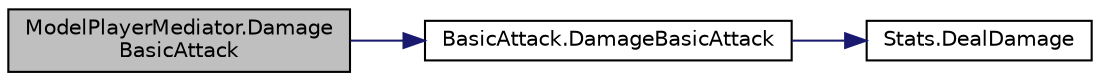 digraph "ModelPlayerMediator.DamageBasicAttack"
{
 // INTERACTIVE_SVG=YES
 // LATEX_PDF_SIZE
  bgcolor="transparent";
  edge [fontname="Helvetica",fontsize="10",labelfontname="Helvetica",labelfontsize="10"];
  node [fontname="Helvetica",fontsize="10",shape=record];
  rankdir="LR";
  Node1 [label="ModelPlayerMediator.Damage\lBasicAttack",height=0.2,width=0.4,color="black", fillcolor="grey75", style="filled", fontcolor="black",tooltip=" "];
  Node1 -> Node2 [color="midnightblue",fontsize="10",style="solid",fontname="Helvetica"];
  Node2 [label="BasicAttack.DamageBasicAttack",height=0.2,width=0.4,color="black",URL="$class_basic_attack.html#ab41a7fd3006e5a8a3d2d8399d41e630f",tooltip=" "];
  Node2 -> Node3 [color="midnightblue",fontsize="10",style="solid",fontname="Helvetica"];
  Node3 [label="Stats.DealDamage",height=0.2,width=0.4,color="black",URL="$class_stats.html#acebcf18ce39553a9c811f368a56a5583",tooltip="Specify the amount of damage and the Inventory that the amount of Gold will go in if it is hit for th..."];
}
